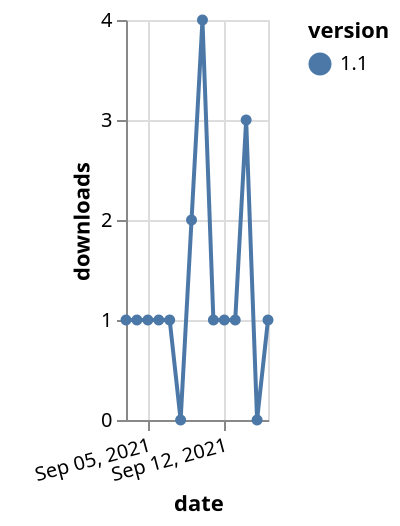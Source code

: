 {"$schema": "https://vega.github.io/schema/vega-lite/v5.json", "description": "A simple bar chart with embedded data.", "data": {"values": [{"date": "2021-09-03", "total": 265, "delta": 1, "version": "1.1"}, {"date": "2021-09-04", "total": 266, "delta": 1, "version": "1.1"}, {"date": "2021-09-05", "total": 267, "delta": 1, "version": "1.1"}, {"date": "2021-09-06", "total": 268, "delta": 1, "version": "1.1"}, {"date": "2021-09-07", "total": 269, "delta": 1, "version": "1.1"}, {"date": "2021-09-08", "total": 269, "delta": 0, "version": "1.1"}, {"date": "2021-09-09", "total": 271, "delta": 2, "version": "1.1"}, {"date": "2021-09-10", "total": 275, "delta": 4, "version": "1.1"}, {"date": "2021-09-11", "total": 276, "delta": 1, "version": "1.1"}, {"date": "2021-09-12", "total": 277, "delta": 1, "version": "1.1"}, {"date": "2021-09-13", "total": 278, "delta": 1, "version": "1.1"}, {"date": "2021-09-14", "total": 281, "delta": 3, "version": "1.1"}, {"date": "2021-09-15", "total": 281, "delta": 0, "version": "1.1"}, {"date": "2021-09-16", "total": 282, "delta": 1, "version": "1.1"}]}, "width": "container", "mark": {"type": "line", "point": {"filled": true}}, "encoding": {"x": {"field": "date", "type": "temporal", "timeUnit": "yearmonthdate", "title": "date", "axis": {"labelAngle": -15}}, "y": {"field": "delta", "type": "quantitative", "title": "downloads"}, "color": {"field": "version", "type": "nominal"}, "tooltip": {"field": "delta"}}}
